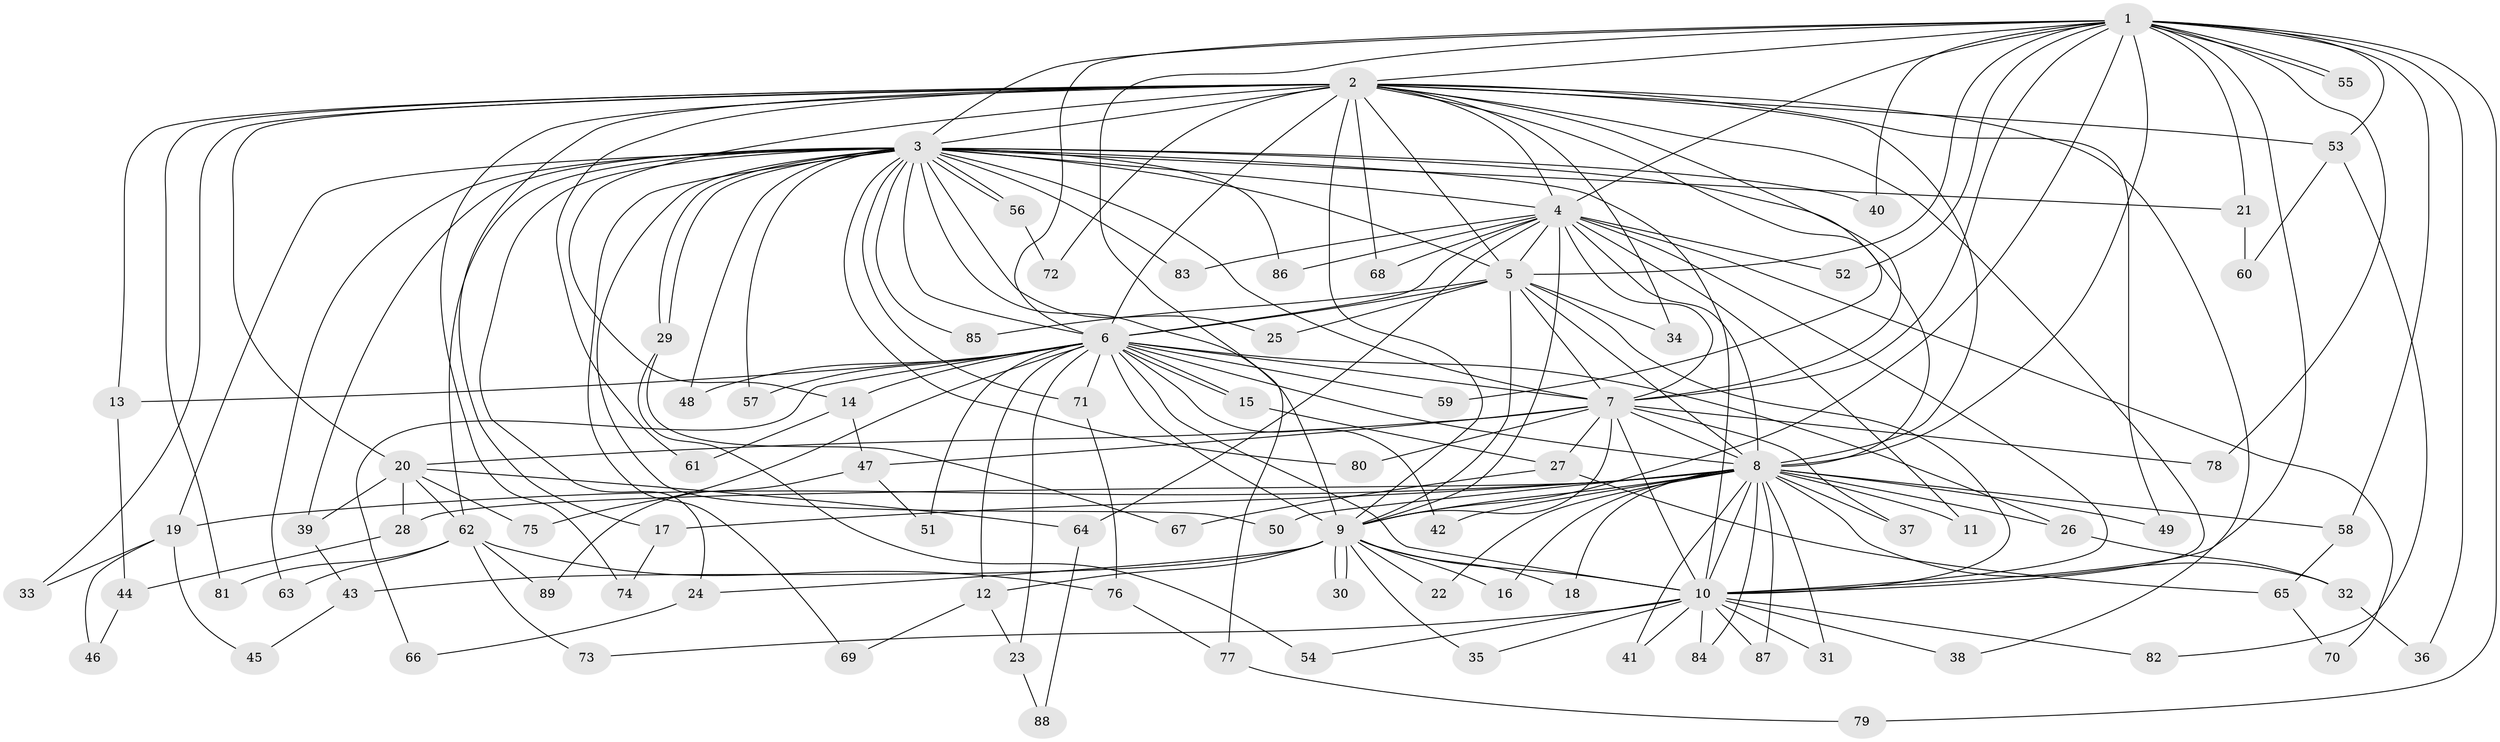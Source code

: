 // Generated by graph-tools (version 1.1) at 2025/01/03/09/25 03:01:12]
// undirected, 89 vertices, 203 edges
graph export_dot {
graph [start="1"]
  node [color=gray90,style=filled];
  1;
  2;
  3;
  4;
  5;
  6;
  7;
  8;
  9;
  10;
  11;
  12;
  13;
  14;
  15;
  16;
  17;
  18;
  19;
  20;
  21;
  22;
  23;
  24;
  25;
  26;
  27;
  28;
  29;
  30;
  31;
  32;
  33;
  34;
  35;
  36;
  37;
  38;
  39;
  40;
  41;
  42;
  43;
  44;
  45;
  46;
  47;
  48;
  49;
  50;
  51;
  52;
  53;
  54;
  55;
  56;
  57;
  58;
  59;
  60;
  61;
  62;
  63;
  64;
  65;
  66;
  67;
  68;
  69;
  70;
  71;
  72;
  73;
  74;
  75;
  76;
  77;
  78;
  79;
  80;
  81;
  82;
  83;
  84;
  85;
  86;
  87;
  88;
  89;
  1 -- 2;
  1 -- 3;
  1 -- 4;
  1 -- 5;
  1 -- 6;
  1 -- 7;
  1 -- 8;
  1 -- 9;
  1 -- 10;
  1 -- 21;
  1 -- 36;
  1 -- 40;
  1 -- 52;
  1 -- 53;
  1 -- 55;
  1 -- 55;
  1 -- 58;
  1 -- 77;
  1 -- 78;
  1 -- 79;
  2 -- 3;
  2 -- 4;
  2 -- 5;
  2 -- 6;
  2 -- 7;
  2 -- 8;
  2 -- 9;
  2 -- 10;
  2 -- 13;
  2 -- 14;
  2 -- 17;
  2 -- 20;
  2 -- 33;
  2 -- 34;
  2 -- 38;
  2 -- 49;
  2 -- 53;
  2 -- 59;
  2 -- 61;
  2 -- 68;
  2 -- 72;
  2 -- 74;
  2 -- 81;
  3 -- 4;
  3 -- 5;
  3 -- 6;
  3 -- 7;
  3 -- 8;
  3 -- 9;
  3 -- 10;
  3 -- 19;
  3 -- 21;
  3 -- 24;
  3 -- 25;
  3 -- 29;
  3 -- 29;
  3 -- 39;
  3 -- 40;
  3 -- 48;
  3 -- 50;
  3 -- 56;
  3 -- 56;
  3 -- 57;
  3 -- 62;
  3 -- 63;
  3 -- 69;
  3 -- 71;
  3 -- 80;
  3 -- 83;
  3 -- 85;
  3 -- 86;
  4 -- 5;
  4 -- 6;
  4 -- 7;
  4 -- 8;
  4 -- 9;
  4 -- 10;
  4 -- 11;
  4 -- 52;
  4 -- 64;
  4 -- 68;
  4 -- 70;
  4 -- 83;
  4 -- 86;
  5 -- 6;
  5 -- 7;
  5 -- 8;
  5 -- 9;
  5 -- 10;
  5 -- 25;
  5 -- 34;
  5 -- 85;
  6 -- 7;
  6 -- 8;
  6 -- 9;
  6 -- 10;
  6 -- 12;
  6 -- 13;
  6 -- 14;
  6 -- 15;
  6 -- 15;
  6 -- 23;
  6 -- 26;
  6 -- 42;
  6 -- 48;
  6 -- 51;
  6 -- 57;
  6 -- 59;
  6 -- 66;
  6 -- 71;
  6 -- 75;
  7 -- 8;
  7 -- 9;
  7 -- 10;
  7 -- 20;
  7 -- 27;
  7 -- 37;
  7 -- 47;
  7 -- 78;
  7 -- 80;
  8 -- 9;
  8 -- 10;
  8 -- 11;
  8 -- 16;
  8 -- 17;
  8 -- 18;
  8 -- 19;
  8 -- 22;
  8 -- 26;
  8 -- 28;
  8 -- 31;
  8 -- 32;
  8 -- 37;
  8 -- 41;
  8 -- 42;
  8 -- 49;
  8 -- 50;
  8 -- 58;
  8 -- 84;
  8 -- 87;
  9 -- 10;
  9 -- 12;
  9 -- 16;
  9 -- 18;
  9 -- 22;
  9 -- 24;
  9 -- 30;
  9 -- 30;
  9 -- 35;
  9 -- 43;
  10 -- 31;
  10 -- 35;
  10 -- 38;
  10 -- 41;
  10 -- 54;
  10 -- 73;
  10 -- 82;
  10 -- 84;
  10 -- 87;
  12 -- 23;
  12 -- 69;
  13 -- 44;
  14 -- 47;
  14 -- 61;
  15 -- 27;
  17 -- 74;
  19 -- 33;
  19 -- 45;
  19 -- 46;
  20 -- 28;
  20 -- 39;
  20 -- 62;
  20 -- 64;
  20 -- 75;
  21 -- 60;
  23 -- 88;
  24 -- 66;
  26 -- 32;
  27 -- 65;
  27 -- 67;
  28 -- 44;
  29 -- 54;
  29 -- 67;
  32 -- 36;
  39 -- 43;
  43 -- 45;
  44 -- 46;
  47 -- 51;
  47 -- 89;
  53 -- 60;
  53 -- 82;
  56 -- 72;
  58 -- 65;
  62 -- 63;
  62 -- 73;
  62 -- 76;
  62 -- 81;
  62 -- 89;
  64 -- 88;
  65 -- 70;
  71 -- 76;
  76 -- 77;
  77 -- 79;
}
